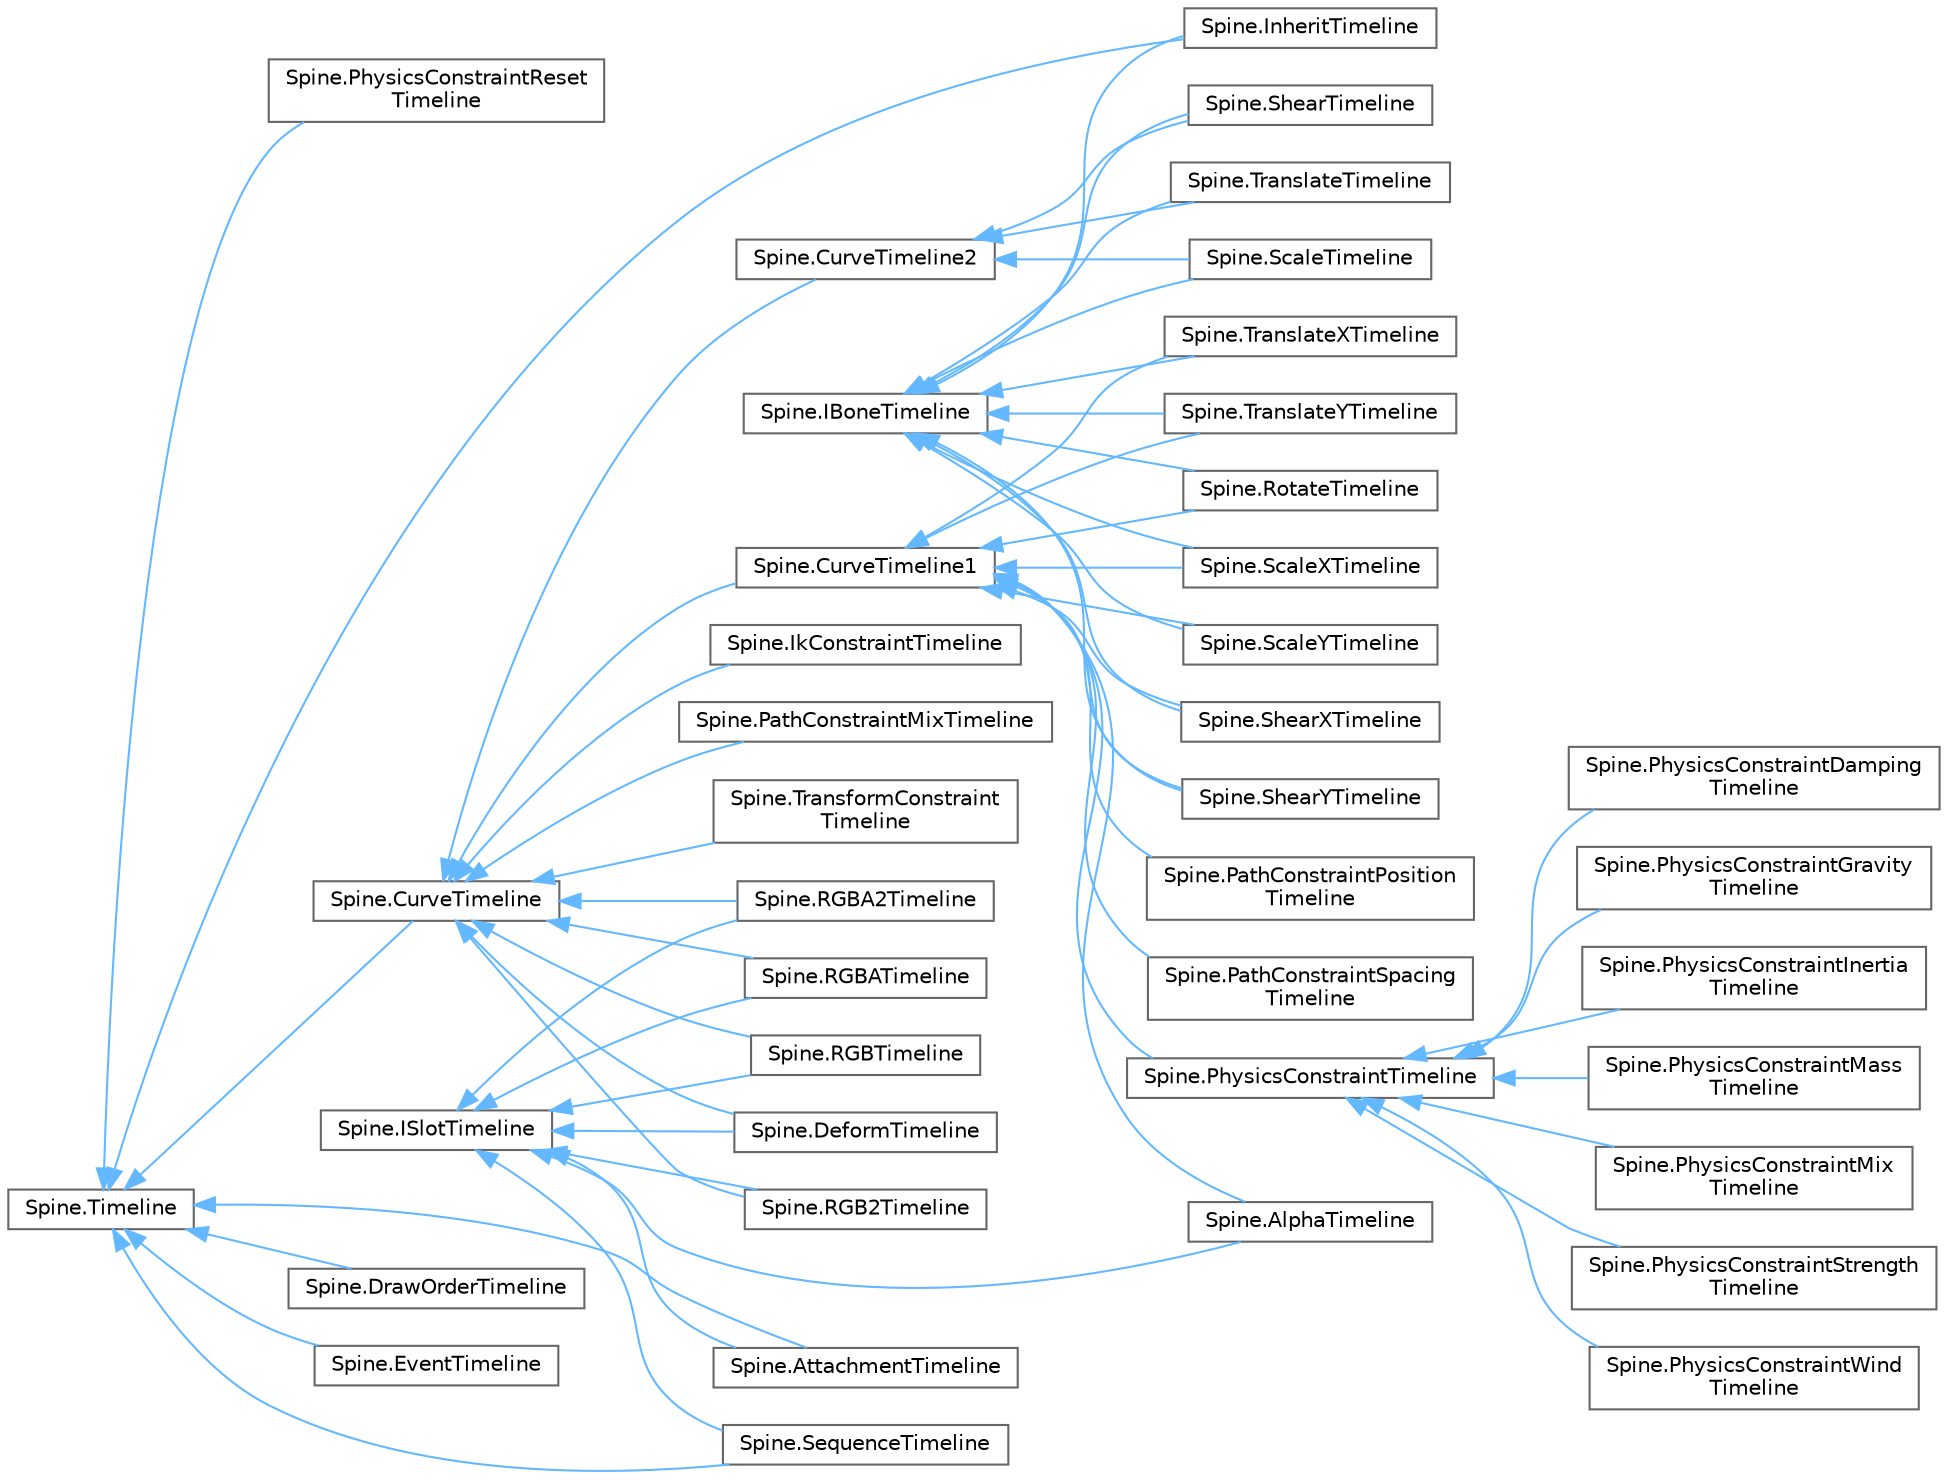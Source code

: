 digraph "类继承关系图"
{
 // LATEX_PDF_SIZE
  bgcolor="transparent";
  edge [fontname=Helvetica,fontsize=10,labelfontname=Helvetica,labelfontsize=10];
  node [fontname=Helvetica,fontsize=10,shape=box,height=0.2,width=0.4];
  rankdir="LR";
  Node0 [id="Node000000",label="Spine.IBoneTimeline",height=0.2,width=0.4,color="grey40", fillcolor="white", style="filled",URL="$interface_spine_1_1_i_bone_timeline.html",tooltip="An interface for timelines which change the property of a bone."];
  Node0 -> Node1 [id="edge6102_Node000000_Node000001",dir="back",color="steelblue1",style="solid",tooltip=" "];
  Node1 [id="Node000001",label="Spine.InheritTimeline",height=0.2,width=0.4,color="grey40", fillcolor="white", style="filled",URL="$class_spine_1_1_inherit_timeline.html",tooltip="Changes a bone's Bone.Inherit."];
  Node0 -> Node17 [id="edge6103_Node000000_Node000017",dir="back",color="steelblue1",style="solid",tooltip=" "];
  Node17 [id="Node000017",label="Spine.RotateTimeline",height=0.2,width=0.4,color="grey40", fillcolor="white", style="filled",URL="$class_spine_1_1_rotate_timeline.html",tooltip="Changes a bone's local Bone.Rotation."];
  Node0 -> Node26 [id="edge6104_Node000000_Node000026",dir="back",color="steelblue1",style="solid",tooltip=" "];
  Node26 [id="Node000026",label="Spine.ScaleTimeline",height=0.2,width=0.4,color="grey40", fillcolor="white", style="filled",URL="$class_spine_1_1_scale_timeline.html",tooltip="Changes a bone's local Bone.ScaleX and Bone.ScaleY."];
  Node0 -> Node18 [id="edge6105_Node000000_Node000018",dir="back",color="steelblue1",style="solid",tooltip=" "];
  Node18 [id="Node000018",label="Spine.ScaleXTimeline",height=0.2,width=0.4,color="grey40", fillcolor="white", style="filled",URL="$class_spine_1_1_scale_x_timeline.html",tooltip="Changes a bone's local Bone.ScaleX."];
  Node0 -> Node19 [id="edge6106_Node000000_Node000019",dir="back",color="steelblue1",style="solid",tooltip=" "];
  Node19 [id="Node000019",label="Spine.ScaleYTimeline",height=0.2,width=0.4,color="grey40", fillcolor="white", style="filled",URL="$class_spine_1_1_scale_y_timeline.html",tooltip="Changes a bone's local Bone.ScaleY."];
  Node0 -> Node27 [id="edge6107_Node000000_Node000027",dir="back",color="steelblue1",style="solid",tooltip=" "];
  Node27 [id="Node000027",label="Spine.ShearTimeline",height=0.2,width=0.4,color="grey40", fillcolor="white", style="filled",URL="$class_spine_1_1_shear_timeline.html",tooltip="Changes a bone's local Bone.ShearX and Bone.ShearY."];
  Node0 -> Node20 [id="edge6108_Node000000_Node000020",dir="back",color="steelblue1",style="solid",tooltip=" "];
  Node20 [id="Node000020",label="Spine.ShearXTimeline",height=0.2,width=0.4,color="grey40", fillcolor="white", style="filled",URL="$class_spine_1_1_shear_x_timeline.html",tooltip="Changes a bone's local Bone.ShearX."];
  Node0 -> Node21 [id="edge6109_Node000000_Node000021",dir="back",color="steelblue1",style="solid",tooltip=" "];
  Node21 [id="Node000021",label="Spine.ShearYTimeline",height=0.2,width=0.4,color="grey40", fillcolor="white", style="filled",URL="$class_spine_1_1_shear_y_timeline.html",tooltip="Changes a bone's local Bone.ShearY."];
  Node0 -> Node28 [id="edge6110_Node000000_Node000028",dir="back",color="steelblue1",style="solid",tooltip=" "];
  Node28 [id="Node000028",label="Spine.TranslateTimeline",height=0.2,width=0.4,color="grey40", fillcolor="white", style="filled",URL="$class_spine_1_1_translate_timeline.html",tooltip="Changes a bone's local <see cref\"Bone.X\"/> and <see cref\"Bone.Y\"/>."];
  Node0 -> Node22 [id="edge6111_Node000000_Node000022",dir="back",color="steelblue1",style="solid",tooltip=" "];
  Node22 [id="Node000022",label="Spine.TranslateXTimeline",height=0.2,width=0.4,color="grey40", fillcolor="white", style="filled",URL="$class_spine_1_1_translate_x_timeline.html",tooltip="Changes a bone's local <see cref\"Bone.X\"/>."];
  Node0 -> Node23 [id="edge6112_Node000000_Node000023",dir="back",color="steelblue1",style="solid",tooltip=" "];
  Node23 [id="Node000023",label="Spine.TranslateYTimeline",height=0.2,width=0.4,color="grey40", fillcolor="white", style="filled",URL="$class_spine_1_1_translate_y_timeline.html",tooltip="Changes a bone's local <see cref\"Bone.Y\"/>."];
  Node4 [id="Node000004",label="Spine.ISlotTimeline",height=0.2,width=0.4,color="grey40", fillcolor="white", style="filled",URL="$interface_spine_1_1_i_slot_timeline.html",tooltip="An interface for timelines which change the property of a slot."];
  Node4 -> Node5 [id="edge6113_Node000004_Node000005",dir="back",color="steelblue1",style="solid",tooltip=" "];
  Node5 [id="Node000005",label="Spine.AlphaTimeline",height=0.2,width=0.4,color="grey40", fillcolor="white", style="filled",URL="$class_spine_1_1_alpha_timeline.html",tooltip="Changes the alpha for a slot's Slot.Color."];
  Node4 -> Node3 [id="edge6114_Node000004_Node000003",dir="back",color="steelblue1",style="solid",tooltip=" "];
  Node3 [id="Node000003",label="Spine.AttachmentTimeline",height=0.2,width=0.4,color="grey40", fillcolor="white", style="filled",URL="$class_spine_1_1_attachment_timeline.html",tooltip="Changes a slot's Slot.Attachment."];
  Node4 -> Node29 [id="edge6115_Node000004_Node000029",dir="back",color="steelblue1",style="solid",tooltip=" "];
  Node29 [id="Node000029",label="Spine.DeformTimeline",height=0.2,width=0.4,color="grey40", fillcolor="white", style="filled",URL="$class_spine_1_1_deform_timeline.html",tooltip="Changes a slot's Slot.Deform to deform a VertexAttachment."];
  Node4 -> Node32 [id="edge6116_Node000004_Node000032",dir="back",color="steelblue1",style="solid",tooltip=" "];
  Node32 [id="Node000032",label="Spine.RGB2Timeline",height=0.2,width=0.4,color="grey40", fillcolor="white", style="filled",URL="$class_spine_1_1_r_g_b2_timeline.html",tooltip="Changes the RGB for a slot's Slot.Color and Slot.DarkColor for two color tinting."];
  Node4 -> Node33 [id="edge6117_Node000004_Node000033",dir="back",color="steelblue1",style="solid",tooltip=" "];
  Node33 [id="Node000033",label="Spine.RGBA2Timeline",height=0.2,width=0.4,color="grey40", fillcolor="white", style="filled",URL="$class_spine_1_1_r_g_b_a2_timeline.html",tooltip="Changes a slot's Slot.Color and Slot.DarkColor for two color tinting."];
  Node4 -> Node34 [id="edge6118_Node000004_Node000034",dir="back",color="steelblue1",style="solid",tooltip=" "];
  Node34 [id="Node000034",label="Spine.RGBATimeline",height=0.2,width=0.4,color="grey40", fillcolor="white", style="filled",URL="$class_spine_1_1_r_g_b_a_timeline.html",tooltip="Changes a slot's Slot.Color."];
  Node4 -> Node35 [id="edge6119_Node000004_Node000035",dir="back",color="steelblue1",style="solid",tooltip=" "];
  Node35 [id="Node000035",label="Spine.RGBTimeline",height=0.2,width=0.4,color="grey40", fillcolor="white", style="filled",URL="$class_spine_1_1_r_g_b_timeline.html",tooltip="Changes the RGB for a slot's Slot.Color."];
  Node4 -> Node37 [id="edge6120_Node000004_Node000037",dir="back",color="steelblue1",style="solid",tooltip=" "];
  Node37 [id="Node000037",label="Spine.SequenceTimeline",height=0.2,width=0.4,color="grey40", fillcolor="white", style="filled",URL="$class_spine_1_1_sequence_timeline.html",tooltip="Changes a slot's Slot.SequenceIndex for an attachment's Sequence."];
  Node2 [id="Node000002",label="Spine.Timeline",height=0.2,width=0.4,color="grey40", fillcolor="white", style="filled",URL="$class_spine_1_1_timeline.html",tooltip="The base class for all timelines."];
  Node2 -> Node3 [id="edge6121_Node000002_Node000003",dir="back",color="steelblue1",style="solid",tooltip=" "];
  Node2 -> Node24 [id="edge6122_Node000002_Node000024",dir="back",color="steelblue1",style="solid",tooltip=" "];
  Node24 [id="Node000024",label="Spine.CurveTimeline",height=0.2,width=0.4,color="grey40", fillcolor="white", style="filled",URL="$class_spine_1_1_curve_timeline.html",tooltip="The base class for timelines that interpolate between frame values using stepped, linear,..."];
  Node24 -> Node6 [id="edge6123_Node000024_Node000006",dir="back",color="steelblue1",style="solid",tooltip=" "];
  Node6 [id="Node000006",label="Spine.CurveTimeline1",height=0.2,width=0.4,color="grey40", fillcolor="white", style="filled",URL="$class_spine_1_1_curve_timeline1.html",tooltip="The base class for a CurveTimeline that sets one property."];
  Node6 -> Node5 [id="edge6124_Node000006_Node000005",dir="back",color="steelblue1",style="solid",tooltip=" "];
  Node6 -> Node7 [id="edge6125_Node000006_Node000007",dir="back",color="steelblue1",style="solid",tooltip=" "];
  Node7 [id="Node000007",label="Spine.PathConstraintPosition\lTimeline",height=0.2,width=0.4,color="grey40", fillcolor="white", style="filled",URL="$class_spine_1_1_path_constraint_position_timeline.html",tooltip="Changes a path constraint's PathConstraint.Position."];
  Node6 -> Node8 [id="edge6126_Node000006_Node000008",dir="back",color="steelblue1",style="solid",tooltip=" "];
  Node8 [id="Node000008",label="Spine.PathConstraintSpacing\lTimeline",height=0.2,width=0.4,color="grey40", fillcolor="white", style="filled",URL="$class_spine_1_1_path_constraint_spacing_timeline.html",tooltip="Changes a path constraint's PathConstraint.Spacing."];
  Node6 -> Node9 [id="edge6127_Node000006_Node000009",dir="back",color="steelblue1",style="solid",tooltip=" "];
  Node9 [id="Node000009",label="Spine.PhysicsConstraintTimeline",height=0.2,width=0.4,color="grey40", fillcolor="white", style="filled",URL="$class_spine_1_1_physics_constraint_timeline.html",tooltip="The base class for most PhysicsConstraint timelines."];
  Node9 -> Node10 [id="edge6128_Node000009_Node000010",dir="back",color="steelblue1",style="solid",tooltip=" "];
  Node10 [id="Node000010",label="Spine.PhysicsConstraintDamping\lTimeline",height=0.2,width=0.4,color="grey40", fillcolor="white", style="filled",URL="$class_spine_1_1_physics_constraint_damping_timeline.html",tooltip="Changes a physics constraint's PhysicsConstraint.Damping."];
  Node9 -> Node11 [id="edge6129_Node000009_Node000011",dir="back",color="steelblue1",style="solid",tooltip=" "];
  Node11 [id="Node000011",label="Spine.PhysicsConstraintGravity\lTimeline",height=0.2,width=0.4,color="grey40", fillcolor="white", style="filled",URL="$class_spine_1_1_physics_constraint_gravity_timeline.html",tooltip="Changes a physics constraint's PhysicsConstraint.Gravity."];
  Node9 -> Node12 [id="edge6130_Node000009_Node000012",dir="back",color="steelblue1",style="solid",tooltip=" "];
  Node12 [id="Node000012",label="Spine.PhysicsConstraintInertia\lTimeline",height=0.2,width=0.4,color="grey40", fillcolor="white", style="filled",URL="$class_spine_1_1_physics_constraint_inertia_timeline.html",tooltip="Changes a physics constraint's PhysicsConstraint.Inertia."];
  Node9 -> Node13 [id="edge6131_Node000009_Node000013",dir="back",color="steelblue1",style="solid",tooltip=" "];
  Node13 [id="Node000013",label="Spine.PhysicsConstraintMass\lTimeline",height=0.2,width=0.4,color="grey40", fillcolor="white", style="filled",URL="$class_spine_1_1_physics_constraint_mass_timeline.html",tooltip="Changes a physics constraint's PhysicsConstraint.MassInverse. The timeline values are not inverted."];
  Node9 -> Node14 [id="edge6132_Node000009_Node000014",dir="back",color="steelblue1",style="solid",tooltip=" "];
  Node14 [id="Node000014",label="Spine.PhysicsConstraintMix\lTimeline",height=0.2,width=0.4,color="grey40", fillcolor="white", style="filled",URL="$class_spine_1_1_physics_constraint_mix_timeline.html",tooltip="Changes a physics constraint's PhysicsConstraint.Mix."];
  Node9 -> Node15 [id="edge6133_Node000009_Node000015",dir="back",color="steelblue1",style="solid",tooltip=" "];
  Node15 [id="Node000015",label="Spine.PhysicsConstraintStrength\lTimeline",height=0.2,width=0.4,color="grey40", fillcolor="white", style="filled",URL="$class_spine_1_1_physics_constraint_strength_timeline.html",tooltip="Changes a physics constraint's PhysicsConstraint.Strength."];
  Node9 -> Node16 [id="edge6134_Node000009_Node000016",dir="back",color="steelblue1",style="solid",tooltip=" "];
  Node16 [id="Node000016",label="Spine.PhysicsConstraintWind\lTimeline",height=0.2,width=0.4,color="grey40", fillcolor="white", style="filled",URL="$class_spine_1_1_physics_constraint_wind_timeline.html",tooltip="Changes a physics constraint's PhysicsConstraint.Wind."];
  Node6 -> Node17 [id="edge6135_Node000006_Node000017",dir="back",color="steelblue1",style="solid",tooltip=" "];
  Node6 -> Node18 [id="edge6136_Node000006_Node000018",dir="back",color="steelblue1",style="solid",tooltip=" "];
  Node6 -> Node19 [id="edge6137_Node000006_Node000019",dir="back",color="steelblue1",style="solid",tooltip=" "];
  Node6 -> Node20 [id="edge6138_Node000006_Node000020",dir="back",color="steelblue1",style="solid",tooltip=" "];
  Node6 -> Node21 [id="edge6139_Node000006_Node000021",dir="back",color="steelblue1",style="solid",tooltip=" "];
  Node6 -> Node22 [id="edge6140_Node000006_Node000022",dir="back",color="steelblue1",style="solid",tooltip=" "];
  Node6 -> Node23 [id="edge6141_Node000006_Node000023",dir="back",color="steelblue1",style="solid",tooltip=" "];
  Node24 -> Node25 [id="edge6142_Node000024_Node000025",dir="back",color="steelblue1",style="solid",tooltip=" "];
  Node25 [id="Node000025",label="Spine.CurveTimeline2",height=0.2,width=0.4,color="grey40", fillcolor="white", style="filled",URL="$class_spine_1_1_curve_timeline2.html",tooltip="The base class for a CurveTimeline which sets two properties."];
  Node25 -> Node26 [id="edge6143_Node000025_Node000026",dir="back",color="steelblue1",style="solid",tooltip=" "];
  Node25 -> Node27 [id="edge6144_Node000025_Node000027",dir="back",color="steelblue1",style="solid",tooltip=" "];
  Node25 -> Node28 [id="edge6145_Node000025_Node000028",dir="back",color="steelblue1",style="solid",tooltip=" "];
  Node24 -> Node29 [id="edge6146_Node000024_Node000029",dir="back",color="steelblue1",style="solid",tooltip=" "];
  Node24 -> Node30 [id="edge6147_Node000024_Node000030",dir="back",color="steelblue1",style="solid",tooltip=" "];
  Node30 [id="Node000030",label="Spine.IkConstraintTimeline",height=0.2,width=0.4,color="grey40", fillcolor="white", style="filled",URL="$class_spine_1_1_ik_constraint_timeline.html",tooltip="Changes an IK constraint's IkConstraint.Mix, IkConstraint.Softness, IkConstraint.BendDirection,..."];
  Node24 -> Node31 [id="edge6148_Node000024_Node000031",dir="back",color="steelblue1",style="solid",tooltip=" "];
  Node31 [id="Node000031",label="Spine.PathConstraintMixTimeline",height=0.2,width=0.4,color="grey40", fillcolor="white", style="filled",URL="$class_spine_1_1_path_constraint_mix_timeline.html",tooltip="Changes a path constraint's PathConstraint.MixRotate, PathConstraint.MixX, and PathConstraint...."];
  Node24 -> Node32 [id="edge6149_Node000024_Node000032",dir="back",color="steelblue1",style="solid",tooltip=" "];
  Node24 -> Node33 [id="edge6150_Node000024_Node000033",dir="back",color="steelblue1",style="solid",tooltip=" "];
  Node24 -> Node34 [id="edge6151_Node000024_Node000034",dir="back",color="steelblue1",style="solid",tooltip=" "];
  Node24 -> Node35 [id="edge6152_Node000024_Node000035",dir="back",color="steelblue1",style="solid",tooltip=" "];
  Node24 -> Node36 [id="edge6153_Node000024_Node000036",dir="back",color="steelblue1",style="solid",tooltip=" "];
  Node36 [id="Node000036",label="Spine.TransformConstraint\lTimeline",height=0.2,width=0.4,color="grey40", fillcolor="white", style="filled",URL="$class_spine_1_1_transform_constraint_timeline.html",tooltip="Changes a transform constraint's mixes."];
  Node2 -> Node38 [id="edge6154_Node000002_Node000038",dir="back",color="steelblue1",style="solid",tooltip=" "];
  Node38 [id="Node000038",label="Spine.DrawOrderTimeline",height=0.2,width=0.4,color="grey40", fillcolor="white", style="filled",URL="$class_spine_1_1_draw_order_timeline.html",tooltip="Changes a skeleton's Skeleton.DrawOrder."];
  Node2 -> Node39 [id="edge6155_Node000002_Node000039",dir="back",color="steelblue1",style="solid",tooltip=" "];
  Node39 [id="Node000039",label="Spine.EventTimeline",height=0.2,width=0.4,color="grey40", fillcolor="white", style="filled",URL="$class_spine_1_1_event_timeline.html",tooltip="Fires an Event when specific animation times are reached."];
  Node2 -> Node1 [id="edge6156_Node000002_Node000001",dir="back",color="steelblue1",style="solid",tooltip=" "];
  Node2 -> Node40 [id="edge6157_Node000002_Node000040",dir="back",color="steelblue1",style="solid",tooltip=" "];
  Node40 [id="Node000040",label="Spine.PhysicsConstraintReset\lTimeline",height=0.2,width=0.4,color="grey40", fillcolor="white", style="filled",URL="$class_spine_1_1_physics_constraint_reset_timeline.html",tooltip="Resets a physics constraint when specific animation times are reached."];
  Node2 -> Node37 [id="edge6158_Node000002_Node000037",dir="back",color="steelblue1",style="solid",tooltip=" "];
}
